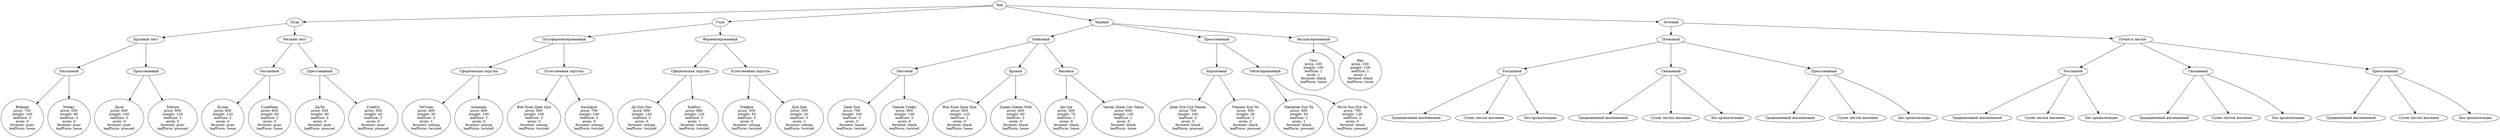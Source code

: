 digraph tree {
    "0x548f178" [label="Чай"];
    "0x5a809b8" [label="Пуэр"];
    "0x5a80988" [label="Крупный лист"];
    "0x5a809e8" [label="Рассыпной"];
    "0x5a80a60" [label="Фэнцин
price: 750
weight: 100
leafSize: 3
arom: 0
ferment: puer
leafForm: loose"];
    "0x5a80a78" [label="Мэнку
price: 550
weight: 80
leafSize: 3
arom: 0
ferment: puer
leafForm: loose"];
    "0x5a809a0" [label="Прессованный"];
    "0x5a80aa8" [label="Дали
price: 690
weight: 100
leafSize: 3
arom: 0
ferment: puer
leafForm: pressed"];
    "0x5a80ad8" [label="Тенчун
price: 900
weight: 120
leafSize: 3
arom: 0
ferment: puer
leafForm: pressed"];
    "0x5a809d0" [label="Мелкий лист"];
    "0x5a80a00" [label="Рассыпной"];
    "0x5a80b08" [label="Булан
price: 900
weight: 120
leafSize: 2
arom: 0
ferment: puer
leafForm: loose"];
    "0x5a80b38" [label="ГуанНань
price: 600
weight: 90
leafSize: 2
arom: 0
ferment: puer
leafForm: loose"];
    "0x5a80a18" [label="Прессованный"];
    "0x5a80b68" [label="ДаЛи
price: 550
weight: 80
leafSize: 2
arom: 0
ferment: puer
leafForm: pressed"];
    "0x5a80b98" [label="ГуанСи
price: 300
weight: 40
leafSize: 2
arom: 0
ferment: puer
leafForm: pressed"];
    "0x5a80ce8" [label="Улун"];
    "0x5a80cb8" [label="Полуферментированный"];
    "0x5a80d00" [label="Сферическая скрутка"];
    "0x5a80dd8" [label="ТеГуань
price: 400
weight: 30
leafSize: 3
arom: 1
ferment: oolong
leafForm: twisted"];
    "0x5a80e08" [label="Алишань
price: 800
weight: 100
leafSize: 3
arom: 0
ferment: oolong
leafForm: twisted"];
    "0x5a80cd0" [label="Естественная скрутка"];
    "0x5a80d90" [label="Фэн Хуан Дань Цун
price: 900
weight: 100
leafSize: 3
arom: 0
ferment: oolong
leafForm: twisted"];
    "0x5a80da8" [label="БаоДжун
price: 700
weight: 100
leafSize: 3
arom: 0
ferment: oolong
leafForm: twisted"];
    "0x5a80d18" [label="Ферментированный"];
    "0x5a80d30" [label="Сферическая скрутка"];
    "0x5a80e38" [label="Да Хун Пао
price: 900
weight: 120
leafSize: 3
arom: 0
ferment: oolong
leafForm: twisted"];
    "0x5a80e68" [label="БайХао
price: 880
weight: 120
leafSize: 3
arom: 1
ferment: oolong
leafForm: twisted"];
    "0x5a80d48" [label="Естественная скрутка"];
    "0x5a80e98" [label="Пэнфен
price: 500
weight: 50
leafSize: 3
arom: 0
ferment: oolong
leafForm: twisted"];
    "0x5a80ec8" [label="Дун Дин
price: 300
weight: 20
leafSize: 3
arom: 1
ferment: oolong
leafForm: twisted"];
    "0x5a92a00" [label="Черный"];
    "0x5a929d0" [label="Байховый"];
    "0x5a92a18" [label="Листовой"];
    "0x5a92ad8" [label="Дянь Хун
price: 700
weight: 100
leafSize: 3
arom: 0
ferment: black
leafForm: twisted"];
    "0x5a92af0" [label="Таньян Гунфу
price: 900
weight: 100
leafSize: 3
arom: 0
ferment: black
leafForm: twisted"];
    "0x5a929e8" [label="Брокен"];
    "0x5a92b20" [label="Фэн Хуан Дань Цун
price: 600
weight: 120
leafSize: 2
arom: 0
ferment: black
leafForm: loose"];
    "0x5a92b50" [label="Цзинь Цзюнь Мэй
price: 400
weight: 60
leafSize: 2
arom: 0
ferment: black
leafForm: loose"];
    "0x5a92a30" [label="Высевка"];
    "0x5a92b80" [label="Ци хун
price: 300
weight: 70
leafSize: 1
arom: 0
ferment: black
leafForm: loose"];
    "0x5a92bb0" [label="Чжэнь Шань Сяо Чжун
price: 600
weight: 130
leafSize: 1
arom: 0
ferment: black
leafForm: loose"];
    "0x5a92a48" [label="Прессованный"];
    "0x5a92a60" [label="Кирпичный"];
    "0x5a92be0" [label="Дянь Хун Сун Чжень
price: 700
weight: 100
leafSize: 2
arom: 0
ferment: black
leafForm: pressed"];
    "0x5a92c10" [label="Уишань Хун Ча
price: 300
weight: 30
leafSize: 2
arom: 0
ferment: black
leafForm: pressed"];
    "0x5a92a78" [label="Таблетированный"];
    "0x5a92c40" [label="Чжанпин Хун Ча
price: 400
weight: 50
leafSize: 2
arom: 1
ferment: black
leafForm: pressed"];
    "0x5a92c70" [label="Моли Хуа Хун Ча
price: 700
weight: 100
leafSize: 2
arom: 0
ferment: black
leafForm: pressed"];
    "0x5a92a90" [label="Экстрагированный"];
    "0x5a92ca0" [label="Тесс
price: 100
weight: 100
leafSize: 1
arom: 1
ferment: black
leafForm: loose"];
    "0x5a92cd0" [label="Ява
price: 100
weight: 100
leafSize: 1
arom: 1
ferment: black
leafForm: loose"];
    "0x5a94790" [label="Зеленый"];
    "0x5a947c0" [label="Почковый"];
    "0x5a947a8" [label="Рассыпной"];
    "0x5a947d8" [label="Традиционный жасминовый"];
    "0x5a947f0" [label="Сухие листья жасмина"];
    "0x5a94808" [label="Без ароматизации"];
    "0x5a94820" [label="Связанный"];
    "0x5a94838" [label="Традиционный жасминовый"];
    "0x5a94850" [label="Сухие листья жасмина"];
    "0x5a94868" [label="Без ароматизации"];
    "0x5a94880" [label="Прессованный"];
    "0x5a94898" [label="Традиционный жасминовый"];
    "0x5a948b0" [label="Сухие листья жасмина"];
    "0x5a948c8" [label="Без ароматизации"];
    "0x5a948e0" [label="Почки и листья"];
    "0x5a948f8" [label="Рассыпной"];
    "0x5a94910" [label="Традиционный жасминовый"];
    "0x5a94928" [label="Сухие листья жасмина"];
    "0x5a94940" [label="Без ароматизации"];
    "0x5a94958" [label="Связанный"];
    "0x5a94970" [label="Традиционный жасминовый"];
    "0x5a94988" [label="Сухие листья жасмина"];
    "0x5a949a0" [label="Без ароматизации"];
    "0x5a949b8" [label="Прессованный"];
    "0x5a949d0" [label="Традиционный жасминовый"];
    "0x5a949e8" [label="Сухие листья жасмина"];
    "0x5a94a00" [label="Без ароматизации"];
    "0x548f178" -> "0x5a809b8";
    "0x548f178" -> "0x5a80ce8";
    "0x548f178" -> "0x5a92a00";
    "0x548f178" -> "0x5a94790";
    "0x5a809b8" -> "0x5a80988";
    "0x5a809b8" -> "0x5a809d0";
    "0x5a80988" -> "0x5a809e8";
    "0x5a80988" -> "0x5a809a0";
    "0x5a809e8" -> "0x5a80a60";
    "0x5a809e8" -> "0x5a80a78";
    "0x5a809a0" -> "0x5a80aa8";
    "0x5a809a0" -> "0x5a80ad8";
    "0x5a809d0" -> "0x5a80a00";
    "0x5a809d0" -> "0x5a80a18";
    "0x5a80a00" -> "0x5a80b08";
    "0x5a80a00" -> "0x5a80b38";
    "0x5a80a18" -> "0x5a80b68";
    "0x5a80a18" -> "0x5a80b98";
    "0x5a80ce8" -> "0x5a80cb8";
    "0x5a80ce8" -> "0x5a80d18";
    "0x5a80cb8" -> "0x5a80d00";
    "0x5a80cb8" -> "0x5a80cd0";
    "0x5a80d00" -> "0x5a80dd8";
    "0x5a80d00" -> "0x5a80e08";
    "0x5a80cd0" -> "0x5a80d90";
    "0x5a80cd0" -> "0x5a80da8";
    "0x5a80d18" -> "0x5a80d30";
    "0x5a80d18" -> "0x5a80d48";
    "0x5a80d30" -> "0x5a80e38";
    "0x5a80d30" -> "0x5a80e68";
    "0x5a80d48" -> "0x5a80e98";
    "0x5a80d48" -> "0x5a80ec8";
    "0x5a92a00" -> "0x5a929d0";
    "0x5a92a00" -> "0x5a92a48";
    "0x5a92a00" -> "0x5a92a90";
    "0x5a929d0" -> "0x5a92a18";
    "0x5a929d0" -> "0x5a929e8";
    "0x5a929d0" -> "0x5a92a30";
    "0x5a92a18" -> "0x5a92ad8";
    "0x5a92a18" -> "0x5a92af0";
    "0x5a929e8" -> "0x5a92b20";
    "0x5a929e8" -> "0x5a92b50";
    "0x5a92a30" -> "0x5a92b80";
    "0x5a92a30" -> "0x5a92bb0";
    "0x5a92a48" -> "0x5a92a60";
    "0x5a92a48" -> "0x5a92a78";
    "0x5a92a60" -> "0x5a92be0";
    "0x5a92a60" -> "0x5a92c10";
    "0x5a92a78" -> "0x5a92c40";
    "0x5a92a78" -> "0x5a92c70";
    "0x5a92a90" -> "0x5a92ca0";
    "0x5a92a90" -> "0x5a92cd0";
    "0x5a94790" -> "0x5a947c0";
    "0x5a94790" -> "0x5a948e0";
    "0x5a947c0" -> "0x5a947a8";
    "0x5a947c0" -> "0x5a94820";
    "0x5a947c0" -> "0x5a94880";
    "0x5a947a8" -> "0x5a947d8";
    "0x5a947a8" -> "0x5a947f0";
    "0x5a947a8" -> "0x5a94808";
    "0x5a94820" -> "0x5a94838";
    "0x5a94820" -> "0x5a94850";
    "0x5a94820" -> "0x5a94868";
    "0x5a94880" -> "0x5a94898";
    "0x5a94880" -> "0x5a948b0";
    "0x5a94880" -> "0x5a948c8";
    "0x5a948e0" -> "0x5a948f8";
    "0x5a948e0" -> "0x5a94958";
    "0x5a948e0" -> "0x5a949b8";
    "0x5a948f8" -> "0x5a94910";
    "0x5a948f8" -> "0x5a94928";
    "0x5a948f8" -> "0x5a94940";
    "0x5a94958" -> "0x5a94970";
    "0x5a94958" -> "0x5a94988";
    "0x5a94958" -> "0x5a949a0";
    "0x5a949b8" -> "0x5a949d0";
    "0x5a949b8" -> "0x5a949e8";
    "0x5a949b8" -> "0x5a94a00";
}
